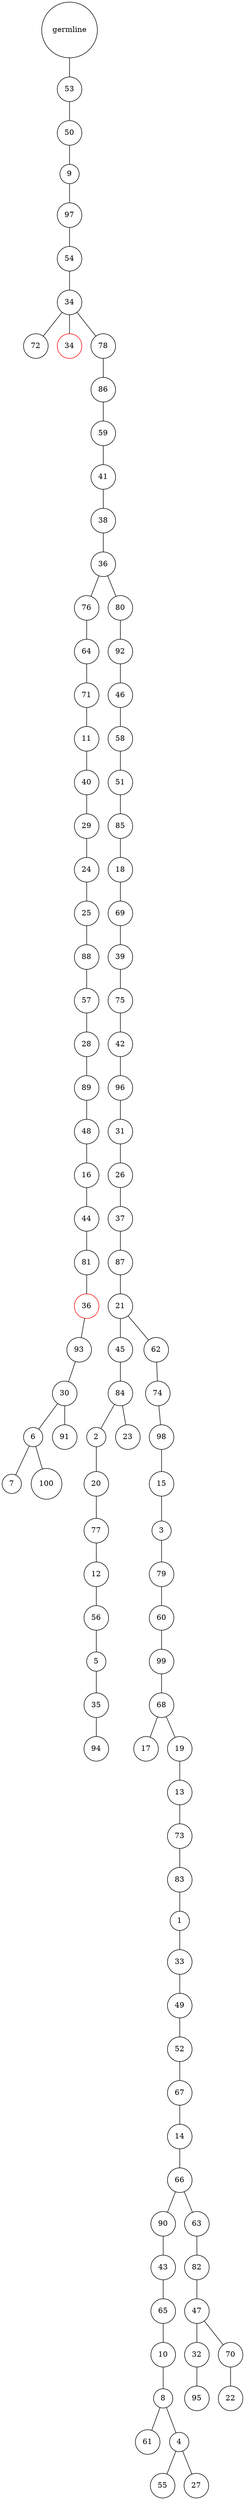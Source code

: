 graph {
	rankdir=UD;
	splines=line;
	node [shape=circle]
	"0x7f4a5a8d5340" [label="germline"];
	"0x7f4a5a8d5370" [label="53"];
	"0x7f4a5a8d5340" -- "0x7f4a5a8d5370" ;
	"0x7f4a5a8d53a0" [label="50"];
	"0x7f4a5a8d5370" -- "0x7f4a5a8d53a0" ;
	"0x7f4a5a8d53d0" [label="9"];
	"0x7f4a5a8d53a0" -- "0x7f4a5a8d53d0" ;
	"0x7f4a5a8d5400" [label="97"];
	"0x7f4a5a8d53d0" -- "0x7f4a5a8d5400" ;
	"0x7f4a5a8d5430" [label="54"];
	"0x7f4a5a8d5400" -- "0x7f4a5a8d5430" ;
	"0x7f4a5a8d5460" [label="34"];
	"0x7f4a5a8d5430" -- "0x7f4a5a8d5460" ;
	"0x7f4a5a8d5490" [label="72"];
	"0x7f4a5a8d5460" -- "0x7f4a5a8d5490" ;
	"0x7f4a5a8d54c0" [label="34",color="red"];
	"0x7f4a5a8d5460" -- "0x7f4a5a8d54c0" ;
	"0x7f4a5a8d54f0" [label="78"];
	"0x7f4a5a8d5460" -- "0x7f4a5a8d54f0" ;
	"0x7f4a5a8d5520" [label="86"];
	"0x7f4a5a8d54f0" -- "0x7f4a5a8d5520" ;
	"0x7f4a5a8d5550" [label="59"];
	"0x7f4a5a8d5520" -- "0x7f4a5a8d5550" ;
	"0x7f4a5a8d5580" [label="41"];
	"0x7f4a5a8d5550" -- "0x7f4a5a8d5580" ;
	"0x7f4a5a8d55b0" [label="38"];
	"0x7f4a5a8d5580" -- "0x7f4a5a8d55b0" ;
	"0x7f4a5a8d55e0" [label="36"];
	"0x7f4a5a8d55b0" -- "0x7f4a5a8d55e0" ;
	"0x7f4a5a8d5610" [label="76"];
	"0x7f4a5a8d55e0" -- "0x7f4a5a8d5610" ;
	"0x7f4a5a8d5640" [label="64"];
	"0x7f4a5a8d5610" -- "0x7f4a5a8d5640" ;
	"0x7f4a5a8d5670" [label="71"];
	"0x7f4a5a8d5640" -- "0x7f4a5a8d5670" ;
	"0x7f4a5a8d56a0" [label="11"];
	"0x7f4a5a8d5670" -- "0x7f4a5a8d56a0" ;
	"0x7f4a5a8d56d0" [label="40"];
	"0x7f4a5a8d56a0" -- "0x7f4a5a8d56d0" ;
	"0x7f4a5a8d5700" [label="29"];
	"0x7f4a5a8d56d0" -- "0x7f4a5a8d5700" ;
	"0x7f4a5a8d5730" [label="24"];
	"0x7f4a5a8d5700" -- "0x7f4a5a8d5730" ;
	"0x7f4a5a8d5760" [label="25"];
	"0x7f4a5a8d5730" -- "0x7f4a5a8d5760" ;
	"0x7f4a5a8d5790" [label="88"];
	"0x7f4a5a8d5760" -- "0x7f4a5a8d5790" ;
	"0x7f4a5a8d57c0" [label="57"];
	"0x7f4a5a8d5790" -- "0x7f4a5a8d57c0" ;
	"0x7f4a5a8d57f0" [label="28"];
	"0x7f4a5a8d57c0" -- "0x7f4a5a8d57f0" ;
	"0x7f4a5a8d5820" [label="89"];
	"0x7f4a5a8d57f0" -- "0x7f4a5a8d5820" ;
	"0x7f4a5a8d5850" [label="48"];
	"0x7f4a5a8d5820" -- "0x7f4a5a8d5850" ;
	"0x7f4a5a8d5880" [label="16"];
	"0x7f4a5a8d5850" -- "0x7f4a5a8d5880" ;
	"0x7f4a5a8d58b0" [label="44"];
	"0x7f4a5a8d5880" -- "0x7f4a5a8d58b0" ;
	"0x7f4a5a8d58e0" [label="81"];
	"0x7f4a5a8d58b0" -- "0x7f4a5a8d58e0" ;
	"0x7f4a5a8d5910" [label="36",color="red"];
	"0x7f4a5a8d58e0" -- "0x7f4a5a8d5910" ;
	"0x7f4a5a8d5940" [label="93"];
	"0x7f4a5a8d5910" -- "0x7f4a5a8d5940" ;
	"0x7f4a5a8d5970" [label="30"];
	"0x7f4a5a8d5940" -- "0x7f4a5a8d5970" ;
	"0x7f4a5a8d59a0" [label="6"];
	"0x7f4a5a8d5970" -- "0x7f4a5a8d59a0" ;
	"0x7f4a5a8d59d0" [label="7"];
	"0x7f4a5a8d59a0" -- "0x7f4a5a8d59d0" ;
	"0x7f4a5a8d5a00" [label="100"];
	"0x7f4a5a8d59a0" -- "0x7f4a5a8d5a00" ;
	"0x7f4a5a8d5a30" [label="91"];
	"0x7f4a5a8d5970" -- "0x7f4a5a8d5a30" ;
	"0x7f4a5a8d5a60" [label="80"];
	"0x7f4a5a8d55e0" -- "0x7f4a5a8d5a60" ;
	"0x7f4a5a8d5a90" [label="92"];
	"0x7f4a5a8d5a60" -- "0x7f4a5a8d5a90" ;
	"0x7f4a5a8d5ac0" [label="46"];
	"0x7f4a5a8d5a90" -- "0x7f4a5a8d5ac0" ;
	"0x7f4a5a8d5af0" [label="58"];
	"0x7f4a5a8d5ac0" -- "0x7f4a5a8d5af0" ;
	"0x7f4a5a8d5b20" [label="51"];
	"0x7f4a5a8d5af0" -- "0x7f4a5a8d5b20" ;
	"0x7f4a5a8d5b50" [label="85"];
	"0x7f4a5a8d5b20" -- "0x7f4a5a8d5b50" ;
	"0x7f4a5a8d5b80" [label="18"];
	"0x7f4a5a8d5b50" -- "0x7f4a5a8d5b80" ;
	"0x7f4a5a8d5bb0" [label="69"];
	"0x7f4a5a8d5b80" -- "0x7f4a5a8d5bb0" ;
	"0x7f4a5a8d5be0" [label="39"];
	"0x7f4a5a8d5bb0" -- "0x7f4a5a8d5be0" ;
	"0x7f4a5a8d5c10" [label="75"];
	"0x7f4a5a8d5be0" -- "0x7f4a5a8d5c10" ;
	"0x7f4a5a8d5c40" [label="42"];
	"0x7f4a5a8d5c10" -- "0x7f4a5a8d5c40" ;
	"0x7f4a5a8d5c70" [label="96"];
	"0x7f4a5a8d5c40" -- "0x7f4a5a8d5c70" ;
	"0x7f4a5a8d5ca0" [label="31"];
	"0x7f4a5a8d5c70" -- "0x7f4a5a8d5ca0" ;
	"0x7f4a5a8d5cd0" [label="26"];
	"0x7f4a5a8d5ca0" -- "0x7f4a5a8d5cd0" ;
	"0x7f4a5a8d5d00" [label="37"];
	"0x7f4a5a8d5cd0" -- "0x7f4a5a8d5d00" ;
	"0x7f4a5a8d5d30" [label="87"];
	"0x7f4a5a8d5d00" -- "0x7f4a5a8d5d30" ;
	"0x7f4a5a8d5d60" [label="21"];
	"0x7f4a5a8d5d30" -- "0x7f4a5a8d5d60" ;
	"0x7f4a5a8d5d90" [label="45"];
	"0x7f4a5a8d5d60" -- "0x7f4a5a8d5d90" ;
	"0x7f4a5a8d5dc0" [label="84"];
	"0x7f4a5a8d5d90" -- "0x7f4a5a8d5dc0" ;
	"0x7f4a5a8d5df0" [label="2"];
	"0x7f4a5a8d5dc0" -- "0x7f4a5a8d5df0" ;
	"0x7f4a5a8d5e20" [label="20"];
	"0x7f4a5a8d5df0" -- "0x7f4a5a8d5e20" ;
	"0x7f4a5a8d5e50" [label="77"];
	"0x7f4a5a8d5e20" -- "0x7f4a5a8d5e50" ;
	"0x7f4a5a8d5e80" [label="12"];
	"0x7f4a5a8d5e50" -- "0x7f4a5a8d5e80" ;
	"0x7f4a5a8d5eb0" [label="56"];
	"0x7f4a5a8d5e80" -- "0x7f4a5a8d5eb0" ;
	"0x7f4a5a8d5ee0" [label="5"];
	"0x7f4a5a8d5eb0" -- "0x7f4a5a8d5ee0" ;
	"0x7f4a5a8d5f10" [label="35"];
	"0x7f4a5a8d5ee0" -- "0x7f4a5a8d5f10" ;
	"0x7f4a5a8d5f40" [label="94"];
	"0x7f4a5a8d5f10" -- "0x7f4a5a8d5f40" ;
	"0x7f4a5a8d5f70" [label="23"];
	"0x7f4a5a8d5dc0" -- "0x7f4a5a8d5f70" ;
	"0x7f4a5a8d5fa0" [label="62"];
	"0x7f4a5a8d5d60" -- "0x7f4a5a8d5fa0" ;
	"0x7f4a5a8d5fd0" [label="74"];
	"0x7f4a5a8d5fa0" -- "0x7f4a5a8d5fd0" ;
	"0x7f4a5a8da040" [label="98"];
	"0x7f4a5a8d5fd0" -- "0x7f4a5a8da040" ;
	"0x7f4a5a8da070" [label="15"];
	"0x7f4a5a8da040" -- "0x7f4a5a8da070" ;
	"0x7f4a5a8da0a0" [label="3"];
	"0x7f4a5a8da070" -- "0x7f4a5a8da0a0" ;
	"0x7f4a5a8da0d0" [label="79"];
	"0x7f4a5a8da0a0" -- "0x7f4a5a8da0d0" ;
	"0x7f4a5a8da100" [label="60"];
	"0x7f4a5a8da0d0" -- "0x7f4a5a8da100" ;
	"0x7f4a5a8da130" [label="99"];
	"0x7f4a5a8da100" -- "0x7f4a5a8da130" ;
	"0x7f4a5a8da160" [label="68"];
	"0x7f4a5a8da130" -- "0x7f4a5a8da160" ;
	"0x7f4a5a8da190" [label="17"];
	"0x7f4a5a8da160" -- "0x7f4a5a8da190" ;
	"0x7f4a5a8da1c0" [label="19"];
	"0x7f4a5a8da160" -- "0x7f4a5a8da1c0" ;
	"0x7f4a5a8da1f0" [label="13"];
	"0x7f4a5a8da1c0" -- "0x7f4a5a8da1f0" ;
	"0x7f4a5a8da220" [label="73"];
	"0x7f4a5a8da1f0" -- "0x7f4a5a8da220" ;
	"0x7f4a5a8da250" [label="83"];
	"0x7f4a5a8da220" -- "0x7f4a5a8da250" ;
	"0x7f4a5a8da280" [label="1"];
	"0x7f4a5a8da250" -- "0x7f4a5a8da280" ;
	"0x7f4a5a8da2b0" [label="33"];
	"0x7f4a5a8da280" -- "0x7f4a5a8da2b0" ;
	"0x7f4a5a8da2e0" [label="49"];
	"0x7f4a5a8da2b0" -- "0x7f4a5a8da2e0" ;
	"0x7f4a5a8da310" [label="52"];
	"0x7f4a5a8da2e0" -- "0x7f4a5a8da310" ;
	"0x7f4a5a8da340" [label="67"];
	"0x7f4a5a8da310" -- "0x7f4a5a8da340" ;
	"0x7f4a5a8da370" [label="14"];
	"0x7f4a5a8da340" -- "0x7f4a5a8da370" ;
	"0x7f4a5a8da3a0" [label="66"];
	"0x7f4a5a8da370" -- "0x7f4a5a8da3a0" ;
	"0x7f4a5a8da3d0" [label="90"];
	"0x7f4a5a8da3a0" -- "0x7f4a5a8da3d0" ;
	"0x7f4a5a8da400" [label="43"];
	"0x7f4a5a8da3d0" -- "0x7f4a5a8da400" ;
	"0x7f4a5a8da430" [label="65"];
	"0x7f4a5a8da400" -- "0x7f4a5a8da430" ;
	"0x7f4a5a8da460" [label="10"];
	"0x7f4a5a8da430" -- "0x7f4a5a8da460" ;
	"0x7f4a5a8da490" [label="8"];
	"0x7f4a5a8da460" -- "0x7f4a5a8da490" ;
	"0x7f4a5a8da4c0" [label="61"];
	"0x7f4a5a8da490" -- "0x7f4a5a8da4c0" ;
	"0x7f4a5a8da4f0" [label="4"];
	"0x7f4a5a8da490" -- "0x7f4a5a8da4f0" ;
	"0x7f4a5a8da520" [label="55"];
	"0x7f4a5a8da4f0" -- "0x7f4a5a8da520" ;
	"0x7f4a5a8da550" [label="27"];
	"0x7f4a5a8da4f0" -- "0x7f4a5a8da550" ;
	"0x7f4a5a8da580" [label="63"];
	"0x7f4a5a8da3a0" -- "0x7f4a5a8da580" ;
	"0x7f4a5a8da5b0" [label="82"];
	"0x7f4a5a8da580" -- "0x7f4a5a8da5b0" ;
	"0x7f4a5a8da5e0" [label="47"];
	"0x7f4a5a8da5b0" -- "0x7f4a5a8da5e0" ;
	"0x7f4a5a8da610" [label="32"];
	"0x7f4a5a8da5e0" -- "0x7f4a5a8da610" ;
	"0x7f4a5a8da640" [label="95"];
	"0x7f4a5a8da610" -- "0x7f4a5a8da640" ;
	"0x7f4a5a8da670" [label="70"];
	"0x7f4a5a8da5e0" -- "0x7f4a5a8da670" ;
	"0x7f4a5a8da6a0" [label="22"];
	"0x7f4a5a8da670" -- "0x7f4a5a8da6a0" ;
}

